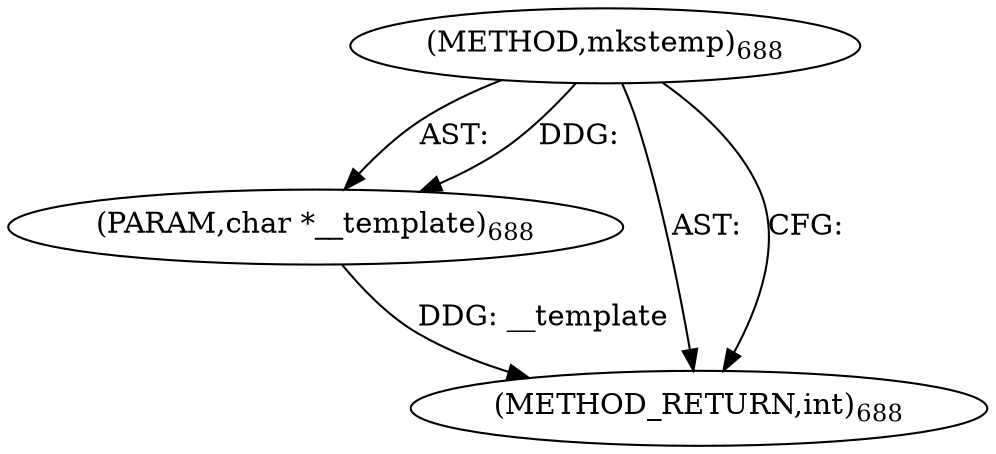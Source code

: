 digraph "mkstemp" {  
"45489" [label = <(METHOD,mkstemp)<SUB>688</SUB>> ]
"45490" [label = <(PARAM,char *__template)<SUB>688</SUB>> ]
"45491" [label = <(METHOD_RETURN,int)<SUB>688</SUB>> ]
  "45489" -> "45490"  [ label = "AST: "] 
  "45489" -> "45491"  [ label = "AST: "] 
  "45489" -> "45491"  [ label = "CFG: "] 
  "45490" -> "45491"  [ label = "DDG: __template"] 
  "45489" -> "45490"  [ label = "DDG: "] 
}
